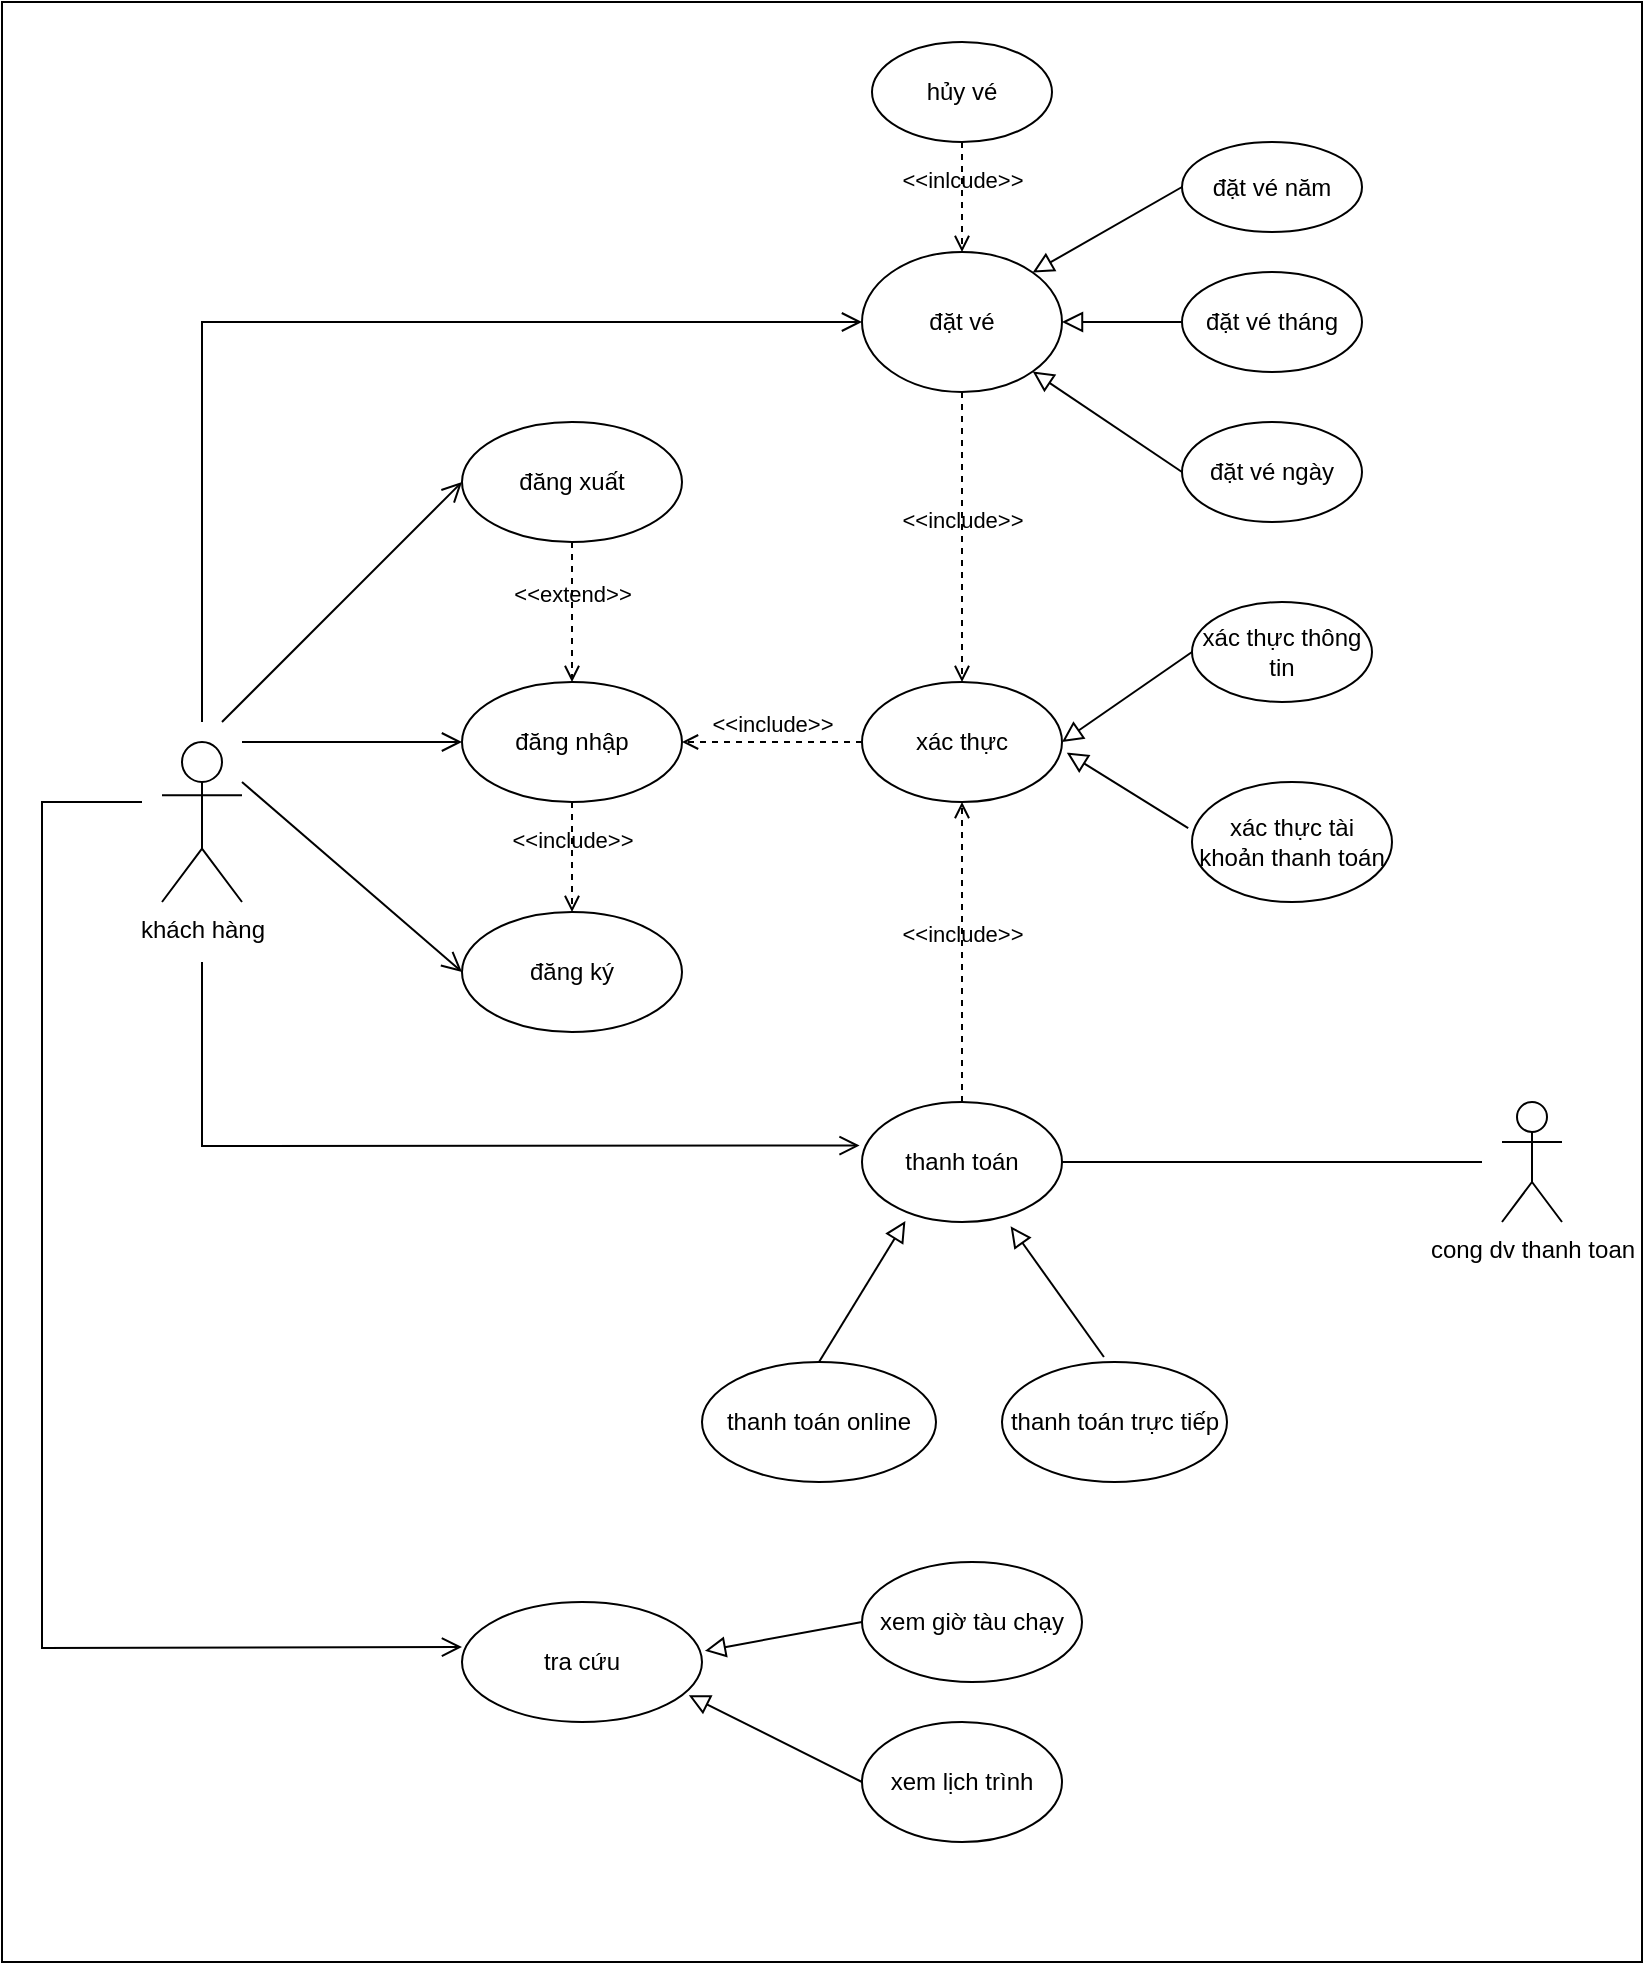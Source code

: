 <mxfile version="21.6.8" type="device">
  <diagram name="Page-1" id="Tk5uOOPUXa6L8UK6Hk_N">
    <mxGraphModel dx="1082" dy="1089" grid="1" gridSize="10" guides="1" tooltips="1" connect="1" arrows="1" fold="1" page="1" pageScale="1" pageWidth="827" pageHeight="1169" math="0" shadow="0">
      <root>
        <mxCell id="0" />
        <mxCell id="1" parent="0" />
        <mxCell id="tps5MTiVqPj1YN9bEMCk-20" value="" style="rounded=0;whiteSpace=wrap;html=1;" vertex="1" parent="1">
          <mxGeometry y="30" width="820" height="980" as="geometry" />
        </mxCell>
        <mxCell id="rqVhncUK4-XvxPDUci2V-1" value="khách hàng" style="shape=umlActor;verticalLabelPosition=bottom;verticalAlign=top;html=1;outlineConnect=0;" parent="1" vertex="1">
          <mxGeometry x="80" y="400" width="40" height="80" as="geometry" />
        </mxCell>
        <mxCell id="rqVhncUK4-XvxPDUci2V-2" value="đăng ký" style="ellipse;whiteSpace=wrap;html=1;" parent="1" vertex="1">
          <mxGeometry x="230" y="485" width="110" height="60" as="geometry" />
        </mxCell>
        <mxCell id="rqVhncUK4-XvxPDUci2V-3" value="đặt vé" style="ellipse;whiteSpace=wrap;html=1;" parent="1" vertex="1">
          <mxGeometry x="430" y="155" width="100" height="70" as="geometry" />
        </mxCell>
        <mxCell id="rqVhncUK4-XvxPDUci2V-4" value="tra cứu" style="ellipse;whiteSpace=wrap;html=1;" parent="1" vertex="1">
          <mxGeometry x="230" y="830" width="120" height="60" as="geometry" />
        </mxCell>
        <mxCell id="rqVhncUK4-XvxPDUci2V-6" value="đăng nhập" style="ellipse;whiteSpace=wrap;html=1;" parent="1" vertex="1">
          <mxGeometry x="230" y="370" width="110" height="60" as="geometry" />
        </mxCell>
        <mxCell id="rqVhncUK4-XvxPDUci2V-7" value="đăng xuất" style="ellipse;whiteSpace=wrap;html=1;" parent="1" vertex="1">
          <mxGeometry x="230" y="240" width="110" height="60" as="geometry" />
        </mxCell>
        <mxCell id="rqVhncUK4-XvxPDUci2V-8" value="thanh toán" style="ellipse;whiteSpace=wrap;html=1;" parent="1" vertex="1">
          <mxGeometry x="430" y="580" width="100" height="60" as="geometry" />
        </mxCell>
        <mxCell id="rqVhncUK4-XvxPDUci2V-9" value="hủy vé" style="ellipse;whiteSpace=wrap;html=1;" parent="1" vertex="1">
          <mxGeometry x="435" y="50" width="90" height="50" as="geometry" />
        </mxCell>
        <mxCell id="rqVhncUK4-XvxPDUci2V-10" value="xem giờ tàu chạy" style="ellipse;whiteSpace=wrap;html=1;" parent="1" vertex="1">
          <mxGeometry x="430" y="810" width="110" height="60" as="geometry" />
        </mxCell>
        <mxCell id="rqVhncUK4-XvxPDUci2V-11" value="xem lịch trình" style="ellipse;whiteSpace=wrap;html=1;" parent="1" vertex="1">
          <mxGeometry x="430" y="890" width="100" height="60" as="geometry" />
        </mxCell>
        <mxCell id="rqVhncUK4-XvxPDUci2V-12" value="thanh toán online" style="ellipse;whiteSpace=wrap;html=1;" parent="1" vertex="1">
          <mxGeometry x="350" y="710" width="117" height="60" as="geometry" />
        </mxCell>
        <mxCell id="rqVhncUK4-XvxPDUci2V-13" value="thanh toán trực tiếp" style="ellipse;whiteSpace=wrap;html=1;" parent="1" vertex="1">
          <mxGeometry x="500" y="710" width="112.5" height="60" as="geometry" />
        </mxCell>
        <mxCell id="rqVhncUK4-XvxPDUci2V-14" value="" style="endArrow=open;startArrow=none;endFill=0;startFill=0;endSize=8;html=1;verticalAlign=bottom;labelBackgroundColor=none;strokeWidth=1;rounded=0;entryX=0;entryY=0.5;entryDx=0;entryDy=0;" parent="1" target="rqVhncUK4-XvxPDUci2V-2" edge="1">
          <mxGeometry width="160" relative="1" as="geometry">
            <mxPoint x="120" y="420" as="sourcePoint" />
            <mxPoint x="680" y="310" as="targetPoint" />
          </mxGeometry>
        </mxCell>
        <mxCell id="rqVhncUK4-XvxPDUci2V-15" value="" style="endArrow=open;startArrow=none;endFill=0;startFill=0;endSize=8;html=1;verticalAlign=bottom;labelBackgroundColor=none;strokeWidth=1;rounded=0;entryX=0;entryY=0.5;entryDx=0;entryDy=0;" parent="1" target="rqVhncUK4-XvxPDUci2V-6" edge="1">
          <mxGeometry width="160" relative="1" as="geometry">
            <mxPoint x="120" y="400" as="sourcePoint" />
            <mxPoint x="680" y="310" as="targetPoint" />
          </mxGeometry>
        </mxCell>
        <mxCell id="rqVhncUK4-XvxPDUci2V-16" value="" style="endArrow=open;startArrow=none;endFill=0;startFill=0;endSize=8;html=1;verticalAlign=bottom;labelBackgroundColor=none;strokeWidth=1;rounded=0;entryX=0;entryY=0.5;entryDx=0;entryDy=0;" parent="1" target="rqVhncUK4-XvxPDUci2V-7" edge="1">
          <mxGeometry width="160" relative="1" as="geometry">
            <mxPoint x="110" y="390" as="sourcePoint" />
            <mxPoint x="680" y="310" as="targetPoint" />
          </mxGeometry>
        </mxCell>
        <mxCell id="rqVhncUK4-XvxPDUci2V-17" value="" style="endArrow=open;startArrow=none;endFill=0;startFill=0;endSize=8;html=1;verticalAlign=bottom;labelBackgroundColor=none;strokeWidth=1;rounded=0;entryX=0;entryY=0.5;entryDx=0;entryDy=0;" parent="1" target="rqVhncUK4-XvxPDUci2V-3" edge="1">
          <mxGeometry width="160" relative="1" as="geometry">
            <mxPoint x="100" y="390" as="sourcePoint" />
            <mxPoint x="480" y="580" as="targetPoint" />
            <Array as="points">
              <mxPoint x="100" y="190" />
            </Array>
          </mxGeometry>
        </mxCell>
        <mxCell id="rqVhncUK4-XvxPDUci2V-18" value="" style="endArrow=open;startArrow=none;endFill=0;startFill=0;endSize=8;html=1;verticalAlign=bottom;labelBackgroundColor=none;strokeWidth=1;rounded=0;entryX=0;entryY=0.375;entryDx=0;entryDy=0;entryPerimeter=0;" parent="1" target="rqVhncUK4-XvxPDUci2V-4" edge="1">
          <mxGeometry width="160" relative="1" as="geometry">
            <mxPoint x="70" y="430" as="sourcePoint" />
            <mxPoint x="480" y="580" as="targetPoint" />
            <Array as="points">
              <mxPoint x="20" y="430" />
              <mxPoint x="20" y="853" />
            </Array>
          </mxGeometry>
        </mxCell>
        <mxCell id="rqVhncUK4-XvxPDUci2V-19" value="" style="endArrow=open;startArrow=none;endFill=0;startFill=0;endSize=8;html=1;verticalAlign=bottom;labelBackgroundColor=none;strokeWidth=1;rounded=0;entryX=-0.012;entryY=0.363;entryDx=0;entryDy=0;entryPerimeter=0;" parent="1" target="rqVhncUK4-XvxPDUci2V-8" edge="1">
          <mxGeometry width="160" relative="1" as="geometry">
            <mxPoint x="100" y="510" as="sourcePoint" />
            <mxPoint x="480" y="580" as="targetPoint" />
            <Array as="points">
              <mxPoint x="100" y="602" />
            </Array>
          </mxGeometry>
        </mxCell>
        <mxCell id="rqVhncUK4-XvxPDUci2V-21" value="&amp;lt;&amp;lt;extend&amp;gt;&amp;gt;" style="html=1;verticalAlign=bottom;labelBackgroundColor=none;endArrow=open;endFill=0;dashed=1;rounded=0;exitX=0.5;exitY=1;exitDx=0;exitDy=0;entryX=0.5;entryY=0;entryDx=0;entryDy=0;" parent="1" source="rqVhncUK4-XvxPDUci2V-7" target="rqVhncUK4-XvxPDUci2V-6" edge="1">
          <mxGeometry width="160" relative="1" as="geometry">
            <mxPoint x="380" y="730" as="sourcePoint" />
            <mxPoint x="450" y="440" as="targetPoint" />
          </mxGeometry>
        </mxCell>
        <mxCell id="rqVhncUK4-XvxPDUci2V-22" value="&amp;lt;&amp;lt;inlcude&amp;gt;&amp;gt;" style="html=1;verticalAlign=bottom;labelBackgroundColor=none;endArrow=open;endFill=0;dashed=1;rounded=0;exitX=0.5;exitY=1;exitDx=0;exitDy=0;entryX=0.5;entryY=0;entryDx=0;entryDy=0;" parent="1" source="rqVhncUK4-XvxPDUci2V-9" target="rqVhncUK4-XvxPDUci2V-3" edge="1">
          <mxGeometry width="160" relative="1" as="geometry">
            <mxPoint x="450" y="270" as="sourcePoint" />
            <mxPoint x="610" y="270" as="targetPoint" />
          </mxGeometry>
        </mxCell>
        <mxCell id="rqVhncUK4-XvxPDUci2V-27" value="" style="endArrow=block;html=1;rounded=0;align=center;verticalAlign=bottom;endFill=0;labelBackgroundColor=none;endSize=8;exitX=0;exitY=0.5;exitDx=0;exitDy=0;entryX=1.012;entryY=0.407;entryDx=0;entryDy=0;entryPerimeter=0;" parent="1" source="rqVhncUK4-XvxPDUci2V-10" target="rqVhncUK4-XvxPDUci2V-4" edge="1">
          <mxGeometry relative="1" as="geometry">
            <mxPoint x="270" y="1070" as="sourcePoint" />
            <mxPoint x="430" y="1070" as="targetPoint" />
          </mxGeometry>
        </mxCell>
        <mxCell id="rqVhncUK4-XvxPDUci2V-28" value="" style="resizable=0;html=1;align=center;verticalAlign=top;labelBackgroundColor=none;" parent="rqVhncUK4-XvxPDUci2V-27" connectable="0" vertex="1">
          <mxGeometry relative="1" as="geometry" />
        </mxCell>
        <mxCell id="rqVhncUK4-XvxPDUci2V-29" value="" style="endArrow=block;html=1;rounded=0;align=center;verticalAlign=bottom;endFill=0;labelBackgroundColor=none;endSize=8;exitX=0;exitY=0.5;exitDx=0;exitDy=0;entryX=0.945;entryY=0.777;entryDx=0;entryDy=0;entryPerimeter=0;" parent="1" source="rqVhncUK4-XvxPDUci2V-11" target="rqVhncUK4-XvxPDUci2V-4" edge="1">
          <mxGeometry relative="1" as="geometry">
            <mxPoint x="482" y="926" as="sourcePoint" />
            <mxPoint x="350" y="930" as="targetPoint" />
          </mxGeometry>
        </mxCell>
        <mxCell id="rqVhncUK4-XvxPDUci2V-30" value="" style="resizable=0;html=1;align=center;verticalAlign=top;labelBackgroundColor=none;" parent="rqVhncUK4-XvxPDUci2V-29" connectable="0" vertex="1">
          <mxGeometry relative="1" as="geometry" />
        </mxCell>
        <mxCell id="rqVhncUK4-XvxPDUci2V-31" value="" style="endArrow=block;html=1;rounded=0;align=center;verticalAlign=bottom;endFill=0;labelBackgroundColor=none;endSize=8;exitX=0.5;exitY=0;exitDx=0;exitDy=0;entryX=0.217;entryY=0.992;entryDx=0;entryDy=0;entryPerimeter=0;" parent="1" source="rqVhncUK4-XvxPDUci2V-12" target="rqVhncUK4-XvxPDUci2V-8" edge="1">
          <mxGeometry relative="1" as="geometry">
            <mxPoint x="892" y="890" as="sourcePoint" />
            <mxPoint x="640" y="770" as="targetPoint" />
          </mxGeometry>
        </mxCell>
        <mxCell id="rqVhncUK4-XvxPDUci2V-32" value="" style="resizable=0;html=1;align=center;verticalAlign=top;labelBackgroundColor=none;" parent="rqVhncUK4-XvxPDUci2V-31" connectable="0" vertex="1">
          <mxGeometry relative="1" as="geometry" />
        </mxCell>
        <mxCell id="rqVhncUK4-XvxPDUci2V-33" value="" style="endArrow=block;html=1;rounded=0;align=center;verticalAlign=bottom;endFill=0;labelBackgroundColor=none;endSize=8;exitX=0.453;exitY=-0.042;exitDx=0;exitDy=0;entryX=0.743;entryY=1.036;entryDx=0;entryDy=0;exitPerimeter=0;entryPerimeter=0;" parent="1" source="rqVhncUK4-XvxPDUci2V-13" target="rqVhncUK4-XvxPDUci2V-8" edge="1">
          <mxGeometry relative="1" as="geometry">
            <mxPoint x="824" y="960" as="sourcePoint" />
            <mxPoint x="692" y="964" as="targetPoint" />
          </mxGeometry>
        </mxCell>
        <mxCell id="rqVhncUK4-XvxPDUci2V-34" value="" style="resizable=0;html=1;align=center;verticalAlign=top;labelBackgroundColor=none;" parent="rqVhncUK4-XvxPDUci2V-33" connectable="0" vertex="1">
          <mxGeometry relative="1" as="geometry" />
        </mxCell>
        <mxCell id="rqVhncUK4-XvxPDUci2V-36" value="đặt vé tháng" style="ellipse;whiteSpace=wrap;html=1;" parent="1" vertex="1">
          <mxGeometry x="590" y="165" width="90" height="50" as="geometry" />
        </mxCell>
        <mxCell id="rqVhncUK4-XvxPDUci2V-37" value="đặt vé ngày" style="ellipse;whiteSpace=wrap;html=1;" parent="1" vertex="1">
          <mxGeometry x="590" y="240" width="90" height="50" as="geometry" />
        </mxCell>
        <mxCell id="rqVhncUK4-XvxPDUci2V-38" value="đặt vé năm" style="ellipse;whiteSpace=wrap;html=1;" parent="1" vertex="1">
          <mxGeometry x="590" y="100" width="90" height="45" as="geometry" />
        </mxCell>
        <mxCell id="rqVhncUK4-XvxPDUci2V-39" value="" style="endArrow=block;html=1;rounded=0;align=center;verticalAlign=bottom;endFill=0;labelBackgroundColor=none;endSize=8;exitX=0;exitY=0.5;exitDx=0;exitDy=0;entryX=1;entryY=1;entryDx=0;entryDy=0;" parent="1" source="rqVhncUK4-XvxPDUci2V-37" target="rqVhncUK4-XvxPDUci2V-3" edge="1">
          <mxGeometry relative="1" as="geometry">
            <mxPoint x="580" y="440" as="sourcePoint" />
            <mxPoint x="448" y="444" as="targetPoint" />
          </mxGeometry>
        </mxCell>
        <mxCell id="rqVhncUK4-XvxPDUci2V-40" value="" style="resizable=0;html=1;align=center;verticalAlign=top;labelBackgroundColor=none;" parent="rqVhncUK4-XvxPDUci2V-39" connectable="0" vertex="1">
          <mxGeometry relative="1" as="geometry" />
        </mxCell>
        <mxCell id="rqVhncUK4-XvxPDUci2V-41" value="" style="endArrow=block;html=1;rounded=0;align=center;verticalAlign=bottom;endFill=0;labelBackgroundColor=none;endSize=8;entryX=1;entryY=0.5;entryDx=0;entryDy=0;" parent="1" source="rqVhncUK4-XvxPDUci2V-36" target="rqVhncUK4-XvxPDUci2V-3" edge="1">
          <mxGeometry relative="1" as="geometry">
            <mxPoint x="540" y="304.5" as="sourcePoint" />
            <mxPoint x="592" y="235.5" as="targetPoint" />
          </mxGeometry>
        </mxCell>
        <mxCell id="rqVhncUK4-XvxPDUci2V-42" value="" style="resizable=0;html=1;align=center;verticalAlign=top;labelBackgroundColor=none;" parent="rqVhncUK4-XvxPDUci2V-41" connectable="0" vertex="1">
          <mxGeometry relative="1" as="geometry" />
        </mxCell>
        <mxCell id="rqVhncUK4-XvxPDUci2V-43" value="" style="endArrow=block;html=1;rounded=0;align=center;verticalAlign=bottom;endFill=0;labelBackgroundColor=none;endSize=8;entryX=1;entryY=0;entryDx=0;entryDy=0;exitX=0;exitY=0.5;exitDx=0;exitDy=0;" parent="1" source="rqVhncUK4-XvxPDUci2V-38" target="rqVhncUK4-XvxPDUci2V-3" edge="1">
          <mxGeometry relative="1" as="geometry">
            <mxPoint x="630" y="259" as="sourcePoint" />
            <mxPoint x="682" y="190" as="targetPoint" />
          </mxGeometry>
        </mxCell>
        <mxCell id="rqVhncUK4-XvxPDUci2V-44" value="" style="resizable=0;html=1;align=center;verticalAlign=top;labelBackgroundColor=none;" parent="rqVhncUK4-XvxPDUci2V-43" connectable="0" vertex="1">
          <mxGeometry relative="1" as="geometry" />
        </mxCell>
        <mxCell id="rqVhncUK4-XvxPDUci2V-46" value="xác thực" style="ellipse;whiteSpace=wrap;html=1;" parent="1" vertex="1">
          <mxGeometry x="430" y="370" width="100" height="60" as="geometry" />
        </mxCell>
        <mxCell id="rqVhncUK4-XvxPDUci2V-47" value="xác thực thông tin" style="ellipse;whiteSpace=wrap;html=1;" parent="1" vertex="1">
          <mxGeometry x="595" y="330" width="90" height="50" as="geometry" />
        </mxCell>
        <mxCell id="rqVhncUK4-XvxPDUci2V-48" value="xác thực tài khoản thanh toán" style="ellipse;whiteSpace=wrap;html=1;" parent="1" vertex="1">
          <mxGeometry x="595" y="420" width="100" height="60" as="geometry" />
        </mxCell>
        <mxCell id="rqVhncUK4-XvxPDUci2V-50" value="&amp;lt;&amp;lt;include&amp;gt;&amp;gt;" style="html=1;verticalAlign=bottom;labelBackgroundColor=none;endArrow=open;endFill=0;dashed=1;rounded=0;exitX=0.5;exitY=1;exitDx=0;exitDy=0;entryX=0.5;entryY=0;entryDx=0;entryDy=0;" parent="1" source="rqVhncUK4-XvxPDUci2V-3" target="rqVhncUK4-XvxPDUci2V-46" edge="1">
          <mxGeometry width="160" relative="1" as="geometry">
            <mxPoint x="640" y="420" as="sourcePoint" />
            <mxPoint x="800" y="420" as="targetPoint" />
          </mxGeometry>
        </mxCell>
        <mxCell id="rqVhncUK4-XvxPDUci2V-52" value="&amp;lt;&amp;lt;include&amp;gt;&amp;gt;" style="html=1;verticalAlign=bottom;labelBackgroundColor=none;endArrow=open;endFill=0;dashed=1;rounded=0;exitX=0.5;exitY=0;exitDx=0;exitDy=0;entryX=0.5;entryY=1;entryDx=0;entryDy=0;" parent="1" source="rqVhncUK4-XvxPDUci2V-8" target="rqVhncUK4-XvxPDUci2V-46" edge="1">
          <mxGeometry width="160" relative="1" as="geometry">
            <mxPoint x="720" y="780" as="sourcePoint" />
            <mxPoint x="880" y="780" as="targetPoint" />
          </mxGeometry>
        </mxCell>
        <mxCell id="rqVhncUK4-XvxPDUci2V-55" value="" style="endArrow=block;html=1;rounded=0;align=center;verticalAlign=bottom;endFill=0;labelBackgroundColor=none;endSize=8;exitX=0;exitY=0.5;exitDx=0;exitDy=0;entryX=1;entryY=0.5;entryDx=0;entryDy=0;" parent="1" source="rqVhncUK4-XvxPDUci2V-47" target="rqVhncUK4-XvxPDUci2V-46" edge="1">
          <mxGeometry relative="1" as="geometry">
            <mxPoint x="700.5" y="454" as="sourcePoint" />
            <mxPoint x="522.5" y="355" as="targetPoint" />
          </mxGeometry>
        </mxCell>
        <mxCell id="rqVhncUK4-XvxPDUci2V-56" value="" style="resizable=0;html=1;align=center;verticalAlign=top;labelBackgroundColor=none;" parent="rqVhncUK4-XvxPDUci2V-55" connectable="0" vertex="1">
          <mxGeometry relative="1" as="geometry" />
        </mxCell>
        <mxCell id="rqVhncUK4-XvxPDUci2V-57" value="" style="endArrow=block;html=1;rounded=0;align=center;verticalAlign=bottom;endFill=0;labelBackgroundColor=none;endSize=8;exitX=-0.019;exitY=0.385;exitDx=0;exitDy=0;exitPerimeter=0;entryX=1.024;entryY=0.589;entryDx=0;entryDy=0;entryPerimeter=0;" parent="1" source="rqVhncUK4-XvxPDUci2V-48" target="rqVhncUK4-XvxPDUci2V-46" edge="1">
          <mxGeometry relative="1" as="geometry">
            <mxPoint x="680.5" y="564.5" as="sourcePoint" />
            <mxPoint x="502.5" y="465.5" as="targetPoint" />
          </mxGeometry>
        </mxCell>
        <mxCell id="rqVhncUK4-XvxPDUci2V-58" value="" style="resizable=0;html=1;align=center;verticalAlign=top;labelBackgroundColor=none;" parent="rqVhncUK4-XvxPDUci2V-57" connectable="0" vertex="1">
          <mxGeometry relative="1" as="geometry" />
        </mxCell>
        <mxCell id="tps5MTiVqPj1YN9bEMCk-8" value="&amp;lt;&amp;lt;include&amp;gt;&amp;gt;" style="html=1;verticalAlign=bottom;labelBackgroundColor=none;endArrow=open;endFill=0;dashed=1;rounded=0;exitX=0.5;exitY=1;exitDx=0;exitDy=0;entryX=0.5;entryY=0;entryDx=0;entryDy=0;" edge="1" parent="1" source="rqVhncUK4-XvxPDUci2V-6" target="rqVhncUK4-XvxPDUci2V-2">
          <mxGeometry width="160" relative="1" as="geometry">
            <mxPoint x="410" y="430" as="sourcePoint" />
            <mxPoint x="570" y="430" as="targetPoint" />
          </mxGeometry>
        </mxCell>
        <mxCell id="tps5MTiVqPj1YN9bEMCk-9" value="cong dv thanh toan" style="shape=umlActor;verticalLabelPosition=bottom;verticalAlign=top;html=1;outlineConnect=0;" vertex="1" parent="1">
          <mxGeometry x="750" y="580" width="30" height="60" as="geometry" />
        </mxCell>
        <mxCell id="tps5MTiVqPj1YN9bEMCk-10" value="&amp;lt;&amp;lt;include&amp;gt;&amp;gt;" style="html=1;verticalAlign=bottom;labelBackgroundColor=none;endArrow=open;endFill=0;dashed=1;rounded=0;entryX=1;entryY=0.5;entryDx=0;entryDy=0;exitX=0;exitY=0.5;exitDx=0;exitDy=0;" edge="1" parent="1" source="rqVhncUK4-XvxPDUci2V-46" target="rqVhncUK4-XvxPDUci2V-6">
          <mxGeometry width="160" relative="1" as="geometry">
            <mxPoint x="390" y="435" as="sourcePoint" />
            <mxPoint x="610" y="480" as="targetPoint" />
          </mxGeometry>
        </mxCell>
        <mxCell id="tps5MTiVqPj1YN9bEMCk-11" value="" style="endArrow=none;html=1;rounded=0;exitX=1;exitY=0.5;exitDx=0;exitDy=0;" edge="1" parent="1" source="rqVhncUK4-XvxPDUci2V-8">
          <mxGeometry width="50" height="50" relative="1" as="geometry">
            <mxPoint x="690" y="770" as="sourcePoint" />
            <mxPoint x="740" y="610" as="targetPoint" />
          </mxGeometry>
        </mxCell>
      </root>
    </mxGraphModel>
  </diagram>
</mxfile>
